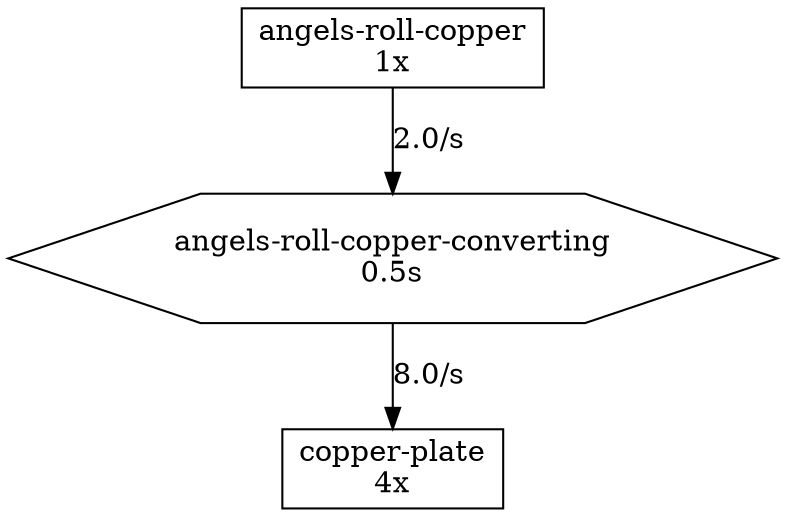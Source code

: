 // angels-roll-copper-converting
digraph {
	"angels-roll-copper-converting" [label="angels-roll-copper-converting
0.5s" shape=hexagon]
	// angels-roll-copper
	{
		"angels-roll-copper" [label="angels-roll-copper
1x" shape=box]
	}
	"angels-roll-copper" -> "angels-roll-copper-converting" [label="2.0/s"]
	// copper-plate
	{
		"copper-plate" [label="copper-plate
4x" shape=box]
	}
	"angels-roll-copper-converting" -> "copper-plate" [label="8.0/s"]
}
